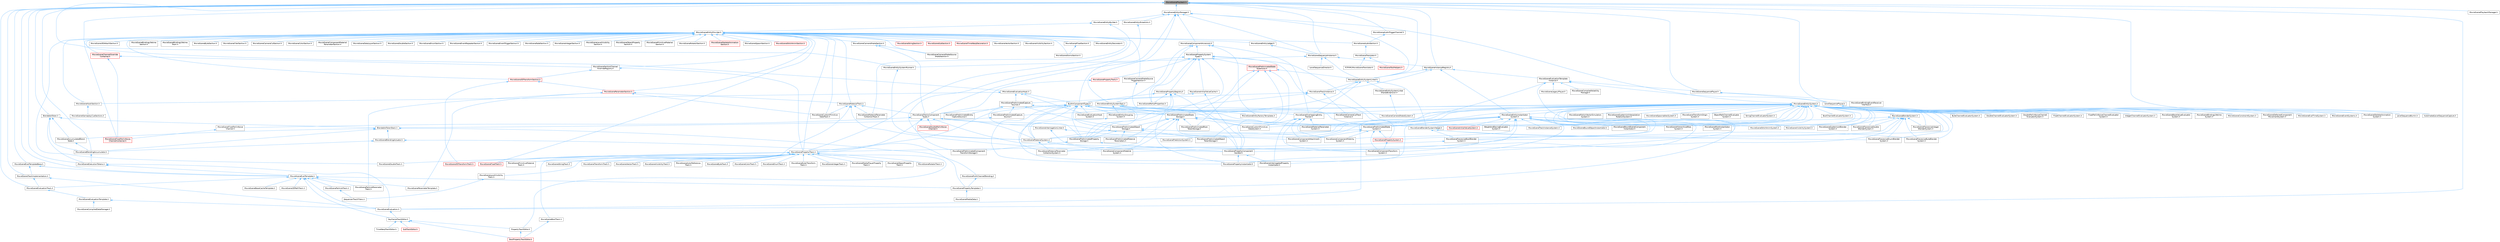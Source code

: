 digraph "MovieScenePlayback.h"
{
 // INTERACTIVE_SVG=YES
 // LATEX_PDF_SIZE
  bgcolor="transparent";
  edge [fontname=Helvetica,fontsize=10,labelfontname=Helvetica,labelfontsize=10];
  node [fontname=Helvetica,fontsize=10,shape=box,height=0.2,width=0.4];
  Node1 [id="Node000001",label="MovieScenePlayback.h",height=0.2,width=0.4,color="gray40", fillcolor="grey60", style="filled", fontcolor="black",tooltip=" "];
  Node1 -> Node2 [id="edge1_Node000001_Node000002",dir="back",color="steelblue1",style="solid",tooltip=" "];
  Node2 [id="Node000002",label="BlendableToken.h",height=0.2,width=0.4,color="grey40", fillcolor="white", style="filled",URL="$dc/d9a/BlendableToken_8h.html",tooltip=" "];
  Node2 -> Node3 [id="edge2_Node000002_Node000003",dir="back",color="steelblue1",style="solid",tooltip=" "];
  Node3 [id="Node000003",label="BlendableTokenStack.h",height=0.2,width=0.4,color="grey40", fillcolor="white", style="filled",URL="$de/d3e/BlendableTokenStack_8h.html",tooltip=" "];
  Node3 -> Node4 [id="edge3_Node000003_Node000004",dir="back",color="steelblue1",style="solid",tooltip=" "];
  Node4 [id="Node000004",label="MovieSceneAccumulatedBlend\lState.h",height=0.2,width=0.4,color="grey40", fillcolor="white", style="filled",URL="$d6/d13/MovieSceneAccumulatedBlendState_8h.html",tooltip=" "];
  Node4 -> Node5 [id="edge4_Node000004_Node000005",dir="back",color="steelblue1",style="solid",tooltip=" "];
  Node5 [id="Node000005",label="MovieSceneBlendingAccumulator.h",height=0.2,width=0.4,color="grey40", fillcolor="white", style="filled",URL="$db/dc1/MovieSceneBlendingAccumulator_8h.html",tooltip=" "];
  Node5 -> Node6 [id="edge5_Node000005_Node000006",dir="back",color="steelblue1",style="solid",tooltip=" "];
  Node6 [id="Node000006",label="MovieSceneExecutionTokens.h",height=0.2,width=0.4,color="grey40", fillcolor="white", style="filled",URL="$d7/dd2/MovieSceneExecutionTokens_8h.html",tooltip=" "];
  Node6 -> Node7 [id="edge6_Node000006_Node000007",dir="back",color="steelblue1",style="solid",tooltip=" "];
  Node7 [id="Node000007",label="MovieSceneEvalTemplate.h",height=0.2,width=0.4,color="grey40", fillcolor="white", style="filled",URL="$d2/d6c/MovieSceneEvalTemplate_8h.html",tooltip=" "];
  Node7 -> Node8 [id="edge7_Node000007_Node000008",dir="back",color="steelblue1",style="solid",tooltip=" "];
  Node8 [id="Node000008",label="KeyframeTrackEditor.h",height=0.2,width=0.4,color="grey40", fillcolor="white", style="filled",URL="$dd/d47/KeyframeTrackEditor_8h.html",tooltip=" "];
  Node8 -> Node9 [id="edge8_Node000008_Node000009",dir="back",color="steelblue1",style="solid",tooltip=" "];
  Node9 [id="Node000009",label="BoolPropertyTrackEditor.h",height=0.2,width=0.4,color="red", fillcolor="#FFF0F0", style="filled",URL="$db/d07/BoolPropertyTrackEditor_8h.html",tooltip=" "];
  Node8 -> Node11 [id="edge9_Node000008_Node000011",dir="back",color="steelblue1",style="solid",tooltip=" "];
  Node11 [id="Node000011",label="PropertyTrackEditor.h",height=0.2,width=0.4,color="grey40", fillcolor="white", style="filled",URL="$da/d9a/PropertyTrackEditor_8h.html",tooltip=" "];
  Node11 -> Node9 [id="edge10_Node000011_Node000009",dir="back",color="steelblue1",style="solid",tooltip=" "];
  Node8 -> Node12 [id="edge11_Node000008_Node000012",dir="back",color="steelblue1",style="solid",tooltip=" "];
  Node12 [id="Node000012",label="SubTrackEditor.h",height=0.2,width=0.4,color="red", fillcolor="#FFF0F0", style="filled",URL="$d8/d5b/SubTrackEditor_8h.html",tooltip=" "];
  Node8 -> Node14 [id="edge12_Node000008_Node000014",dir="back",color="steelblue1",style="solid",tooltip=" "];
  Node14 [id="Node000014",label="TimeWarpTrackEditor.h",height=0.2,width=0.4,color="grey40", fillcolor="white", style="filled",URL="$dc/d2e/TimeWarpTrackEditor_8h.html",tooltip=" "];
  Node7 -> Node15 [id="edge13_Node000007_Node000015",dir="back",color="steelblue1",style="solid",tooltip=" "];
  Node15 [id="Node000015",label="MovieScene3DPathTrack.h",height=0.2,width=0.4,color="grey40", fillcolor="white", style="filled",URL="$d3/d57/MovieScene3DPathTrack_8h.html",tooltip=" "];
  Node7 -> Node16 [id="edge14_Node000007_Node000016",dir="back",color="steelblue1",style="solid",tooltip=" "];
  Node16 [id="Node000016",label="MovieSceneBaseCacheTemplate.h",height=0.2,width=0.4,color="grey40", fillcolor="white", style="filled",URL="$da/d0b/MovieSceneBaseCacheTemplate_8h.html",tooltip=" "];
  Node7 -> Node17 [id="edge15_Node000007_Node000017",dir="back",color="steelblue1",style="solid",tooltip=" "];
  Node17 [id="Node000017",label="MovieSceneEvaluation.h",height=0.2,width=0.4,color="grey40", fillcolor="white", style="filled",URL="$dc/ded/MovieSceneEvaluation_8h.html",tooltip=" "];
  Node17 -> Node8 [id="edge16_Node000017_Node000008",dir="back",color="steelblue1",style="solid",tooltip=" "];
  Node7 -> Node18 [id="edge17_Node000007_Node000018",dir="back",color="steelblue1",style="solid",tooltip=" "];
  Node18 [id="Node000018",label="MovieSceneEvaluationTrack.h",height=0.2,width=0.4,color="grey40", fillcolor="white", style="filled",URL="$d1/de1/MovieSceneEvaluationTrack_8h.html",tooltip=" "];
  Node18 -> Node19 [id="edge18_Node000018_Node000019",dir="back",color="steelblue1",style="solid",tooltip=" "];
  Node19 [id="Node000019",label="MovieSceneEvaluationTemplate.h",height=0.2,width=0.4,color="grey40", fillcolor="white", style="filled",URL="$d9/d34/MovieSceneEvaluationTemplate_8h.html",tooltip=" "];
  Node19 -> Node20 [id="edge19_Node000019_Node000020",dir="back",color="steelblue1",style="solid",tooltip=" "];
  Node20 [id="Node000020",label="MovieSceneCompiledDataManager.h",height=0.2,width=0.4,color="grey40", fillcolor="white", style="filled",URL="$d7/d59/MovieSceneCompiledDataManager_8h.html",tooltip=" "];
  Node19 -> Node17 [id="edge20_Node000019_Node000017",dir="back",color="steelblue1",style="solid",tooltip=" "];
  Node7 -> Node21 [id="edge21_Node000007_Node000021",dir="back",color="steelblue1",style="solid",tooltip=" "];
  Node21 [id="Node000021",label="MovieSceneParameterTemplate.h",height=0.2,width=0.4,color="grey40", fillcolor="white", style="filled",URL="$d9/df3/MovieSceneParameterTemplate_8h.html",tooltip=" "];
  Node7 -> Node22 [id="edge22_Node000007_Node000022",dir="back",color="steelblue1",style="solid",tooltip=" "];
  Node22 [id="Node000022",label="MovieSceneParticleParameter\lTrack.h",height=0.2,width=0.4,color="grey40", fillcolor="white", style="filled",URL="$d2/d09/MovieSceneParticleParameterTrack_8h.html",tooltip=" "];
  Node7 -> Node23 [id="edge23_Node000007_Node000023",dir="back",color="steelblue1",style="solid",tooltip=" "];
  Node23 [id="Node000023",label="MovieSceneParticleTrack.h",height=0.2,width=0.4,color="grey40", fillcolor="white", style="filled",URL="$dd/dba/MovieSceneParticleTrack_8h.html",tooltip=" "];
  Node23 -> Node24 [id="edge24_Node000023_Node000024",dir="back",color="steelblue1",style="solid",tooltip=" "];
  Node24 [id="Node000024",label="SequencerTrackFilters.h",height=0.2,width=0.4,color="grey40", fillcolor="white", style="filled",URL="$df/d72/SequencerTrackFilters_8h.html",tooltip=" "];
  Node7 -> Node25 [id="edge25_Node000007_Node000025",dir="back",color="steelblue1",style="solid",tooltip=" "];
  Node25 [id="Node000025",label="MovieScenePropertyTemplate.h",height=0.2,width=0.4,color="grey40", fillcolor="white", style="filled",URL="$d9/d24/MovieScenePropertyTemplate_8h.html",tooltip=" "];
  Node25 -> Node26 [id="edge26_Node000025_Node000026",dir="back",color="steelblue1",style="solid",tooltip=" "];
  Node26 [id="Node000026",label="MovieSceneMediaData.h",height=0.2,width=0.4,color="grey40", fillcolor="white", style="filled",URL="$de/db0/MovieSceneMediaData_8h.html",tooltip=" "];
  Node6 -> Node17 [id="edge27_Node000006_Node000017",dir="back",color="steelblue1",style="solid",tooltip=" "];
  Node3 -> Node5 [id="edge28_Node000003_Node000005",dir="back",color="steelblue1",style="solid",tooltip=" "];
  Node3 -> Node27 [id="edge29_Node000003_Node000027",dir="back",color="steelblue1",style="solid",tooltip=" "];
  Node27 [id="Node000027",label="MovieSceneBlendingActuator.h",height=0.2,width=0.4,color="grey40", fillcolor="white", style="filled",URL="$d8/d5a/MovieSceneBlendingActuator_8h.html",tooltip=" "];
  Node27 -> Node5 [id="edge30_Node000027_Node000005",dir="back",color="steelblue1",style="solid",tooltip=" "];
  Node27 -> Node25 [id="edge31_Node000027_Node000025",dir="back",color="steelblue1",style="solid",tooltip=" "];
  Node3 -> Node28 [id="edge32_Node000003_Node000028",dir="back",color="steelblue1",style="solid",tooltip=" "];
  Node28 [id="Node000028",label="MovieSceneMultiChannelBlending.h",height=0.2,width=0.4,color="grey40", fillcolor="white", style="filled",URL="$d7/d5d/MovieSceneMultiChannelBlending_8h.html",tooltip=" "];
  Node28 -> Node25 [id="edge33_Node000028_Node000025",dir="back",color="steelblue1",style="solid",tooltip=" "];
  Node2 -> Node4 [id="edge34_Node000002_Node000004",dir="back",color="steelblue1",style="solid",tooltip=" "];
  Node2 -> Node5 [id="edge35_Node000002_Node000005",dir="back",color="steelblue1",style="solid",tooltip=" "];
  Node2 -> Node6 [id="edge36_Node000002_Node000006",dir="back",color="steelblue1",style="solid",tooltip=" "];
  Node1 -> Node29 [id="edge37_Node000001_Node000029",dir="back",color="steelblue1",style="solid",tooltip=" "];
  Node29 [id="Node000029",label="IMovieSceneEvaluationHook.h",height=0.2,width=0.4,color="grey40", fillcolor="white", style="filled",URL="$d0/d1a/IMovieSceneEvaluationHook_8h.html",tooltip=" "];
  Node29 -> Node30 [id="edge38_Node000029_Node000030",dir="back",color="steelblue1",style="solid",tooltip=" "];
  Node30 [id="Node000030",label="BuiltInComponentTypes.h",height=0.2,width=0.4,color="grey40", fillcolor="white", style="filled",URL="$dc/d94/BuiltInComponentTypes_8h.html",tooltip=" "];
  Node30 -> Node31 [id="edge39_Node000030_Node000031",dir="back",color="steelblue1",style="solid",tooltip=" "];
  Node31 [id="Node000031",label="MovieSceneBlenderSystemHelper.h",height=0.2,width=0.4,color="grey40", fillcolor="white", style="filled",URL="$d5/d47/MovieSceneBlenderSystemHelper_8h.html",tooltip=" "];
  Node31 -> Node32 [id="edge40_Node000031_Node000032",dir="back",color="steelblue1",style="solid",tooltip=" "];
  Node32 [id="Node000032",label="MovieScenePiecewiseBoolBlender\lSystem.h",height=0.2,width=0.4,color="grey40", fillcolor="white", style="filled",URL="$d7/d27/MovieScenePiecewiseBoolBlenderSystem_8h.html",tooltip=" "];
  Node32 -> Node33 [id="edge41_Node000032_Node000033",dir="back",color="steelblue1",style="solid",tooltip=" "];
  Node33 [id="Node000033",label="MovieScenePropertyTrack.h",height=0.2,width=0.4,color="grey40", fillcolor="white", style="filled",URL="$da/d0c/MovieScenePropertyTrack_8h.html",tooltip=" "];
  Node33 -> Node34 [id="edge42_Node000033_Node000034",dir="back",color="steelblue1",style="solid",tooltip=" "];
  Node34 [id="Node000034",label="MovieScene3DTransformTrack.h",height=0.2,width=0.4,color="red", fillcolor="#FFF0F0", style="filled",URL="$d9/d06/MovieScene3DTransformTrack_8h.html",tooltip=" "];
  Node33 -> Node36 [id="edge43_Node000033_Node000036",dir="back",color="steelblue1",style="solid",tooltip=" "];
  Node36 [id="Node000036",label="MovieSceneActorReference\lTrack.h",height=0.2,width=0.4,color="grey40", fillcolor="white", style="filled",URL="$d9/d9b/MovieSceneActorReferenceTrack_8h.html",tooltip=" "];
  Node33 -> Node37 [id="edge44_Node000033_Node000037",dir="back",color="steelblue1",style="solid",tooltip=" "];
  Node37 [id="Node000037",label="MovieSceneBoolTrack.h",height=0.2,width=0.4,color="grey40", fillcolor="white", style="filled",URL="$d7/ddf/MovieSceneBoolTrack_8h.html",tooltip=" "];
  Node37 -> Node9 [id="edge45_Node000037_Node000009",dir="back",color="steelblue1",style="solid",tooltip=" "];
  Node33 -> Node38 [id="edge46_Node000033_Node000038",dir="back",color="steelblue1",style="solid",tooltip=" "];
  Node38 [id="Node000038",label="MovieSceneByteTrack.h",height=0.2,width=0.4,color="grey40", fillcolor="white", style="filled",URL="$dc/d79/MovieSceneByteTrack_8h.html",tooltip=" "];
  Node33 -> Node39 [id="edge47_Node000033_Node000039",dir="back",color="steelblue1",style="solid",tooltip=" "];
  Node39 [id="Node000039",label="MovieSceneColorTrack.h",height=0.2,width=0.4,color="grey40", fillcolor="white", style="filled",URL="$d8/df9/MovieSceneColorTrack_8h.html",tooltip=" "];
  Node33 -> Node40 [id="edge48_Node000033_Node000040",dir="back",color="steelblue1",style="solid",tooltip=" "];
  Node40 [id="Node000040",label="MovieSceneDoubleTrack.h",height=0.2,width=0.4,color="grey40", fillcolor="white", style="filled",URL="$de/d31/MovieSceneDoubleTrack_8h.html",tooltip=" "];
  Node33 -> Node41 [id="edge49_Node000033_Node000041",dir="back",color="steelblue1",style="solid",tooltip=" "];
  Node41 [id="Node000041",label="MovieSceneEnumTrack.h",height=0.2,width=0.4,color="grey40", fillcolor="white", style="filled",URL="$d6/d95/MovieSceneEnumTrack_8h.html",tooltip=" "];
  Node33 -> Node42 [id="edge50_Node000033_Node000042",dir="back",color="steelblue1",style="solid",tooltip=" "];
  Node42 [id="Node000042",label="MovieSceneEulerTransform\lTrack.h",height=0.2,width=0.4,color="grey40", fillcolor="white", style="filled",URL="$d7/d3a/MovieSceneEulerTransformTrack_8h.html",tooltip=" "];
  Node33 -> Node43 [id="edge51_Node000033_Node000043",dir="back",color="steelblue1",style="solid",tooltip=" "];
  Node43 [id="Node000043",label="MovieSceneFloatTrack.h",height=0.2,width=0.4,color="red", fillcolor="#FFF0F0", style="filled",URL="$dc/d88/MovieSceneFloatTrack_8h.html",tooltip=" "];
  Node33 -> Node46 [id="edge52_Node000033_Node000046",dir="back",color="steelblue1",style="solid",tooltip=" "];
  Node46 [id="Node000046",label="MovieSceneIntegerTrack.h",height=0.2,width=0.4,color="grey40", fillcolor="white", style="filled",URL="$d9/d1a/MovieSceneIntegerTrack_8h.html",tooltip=" "];
  Node33 -> Node47 [id="edge53_Node000033_Node000047",dir="back",color="steelblue1",style="solid",tooltip=" "];
  Node47 [id="Node000047",label="MovieSceneLevelVisibility\lTrack.h",height=0.2,width=0.4,color="grey40", fillcolor="white", style="filled",URL="$d8/dae/MovieSceneLevelVisibilityTrack_8h.html",tooltip=" "];
  Node47 -> Node24 [id="edge54_Node000047_Node000024",dir="back",color="steelblue1",style="solid",tooltip=" "];
  Node33 -> Node48 [id="edge55_Node000033_Node000048",dir="back",color="steelblue1",style="solid",tooltip=" "];
  Node48 [id="Node000048",label="MovieSceneMediaPlayerProperty\lTrack.h",height=0.2,width=0.4,color="grey40", fillcolor="white", style="filled",URL="$d4/da1/MovieSceneMediaPlayerPropertyTrack_8h.html",tooltip=" "];
  Node33 -> Node49 [id="edge56_Node000033_Node000049",dir="back",color="steelblue1",style="solid",tooltip=" "];
  Node49 [id="Node000049",label="MovieSceneObjectProperty\lTrack.h",height=0.2,width=0.4,color="grey40", fillcolor="white", style="filled",URL="$dc/da9/MovieSceneObjectPropertyTrack_8h.html",tooltip=" "];
  Node33 -> Node50 [id="edge57_Node000033_Node000050",dir="back",color="steelblue1",style="solid",tooltip=" "];
  Node50 [id="Node000050",label="MovieScenePrimitiveMaterial\lTrack.h",height=0.2,width=0.4,color="grey40", fillcolor="white", style="filled",URL="$dc/dc4/MovieScenePrimitiveMaterialTrack_8h.html",tooltip=" "];
  Node33 -> Node51 [id="edge58_Node000033_Node000051",dir="back",color="steelblue1",style="solid",tooltip=" "];
  Node51 [id="Node000051",label="MovieSceneRotatorTrack.h",height=0.2,width=0.4,color="grey40", fillcolor="white", style="filled",URL="$d3/d8f/MovieSceneRotatorTrack_8h.html",tooltip=" "];
  Node33 -> Node52 [id="edge59_Node000033_Node000052",dir="back",color="steelblue1",style="solid",tooltip=" "];
  Node52 [id="Node000052",label="MovieSceneStringTrack.h",height=0.2,width=0.4,color="grey40", fillcolor="white", style="filled",URL="$dd/d54/MovieSceneStringTrack_8h.html",tooltip=" "];
  Node33 -> Node53 [id="edge60_Node000033_Node000053",dir="back",color="steelblue1",style="solid",tooltip=" "];
  Node53 [id="Node000053",label="MovieSceneTransformTrack.h",height=0.2,width=0.4,color="grey40", fillcolor="white", style="filled",URL="$df/d57/MovieSceneTransformTrack_8h.html",tooltip=" "];
  Node33 -> Node54 [id="edge61_Node000033_Node000054",dir="back",color="steelblue1",style="solid",tooltip=" "];
  Node54 [id="Node000054",label="MovieSceneVectorTrack.h",height=0.2,width=0.4,color="grey40", fillcolor="white", style="filled",URL="$d8/d5e/MovieSceneVectorTrack_8h.html",tooltip=" "];
  Node33 -> Node55 [id="edge62_Node000033_Node000055",dir="back",color="steelblue1",style="solid",tooltip=" "];
  Node55 [id="Node000055",label="MovieSceneVisibilityTrack.h",height=0.2,width=0.4,color="grey40", fillcolor="white", style="filled",URL="$dd/d5e/MovieSceneVisibilityTrack_8h.html",tooltip=" "];
  Node33 -> Node11 [id="edge63_Node000033_Node000011",dir="back",color="steelblue1",style="solid",tooltip=" "];
  Node31 -> Node56 [id="edge64_Node000031_Node000056",dir="back",color="steelblue1",style="solid",tooltip=" "];
  Node56 [id="Node000056",label="MovieScenePiecewiseByteBlender\lSystem.h",height=0.2,width=0.4,color="grey40", fillcolor="white", style="filled",URL="$d7/dde/MovieScenePiecewiseByteBlenderSystem_8h.html",tooltip=" "];
  Node31 -> Node57 [id="edge65_Node000031_Node000057",dir="back",color="steelblue1",style="solid",tooltip=" "];
  Node57 [id="Node000057",label="MovieScenePiecewiseEnumBlender\lSystem.h",height=0.2,width=0.4,color="grey40", fillcolor="white", style="filled",URL="$d4/dfe/MovieScenePiecewiseEnumBlenderSystem_8h.html",tooltip=" "];
  Node30 -> Node58 [id="edge66_Node000030_Node000058",dir="back",color="steelblue1",style="solid",tooltip=" "];
  Node58 [id="Node000058",label="MovieSceneCameraCutTrack\lInstance.h",height=0.2,width=0.4,color="grey40", fillcolor="white", style="filled",URL="$d3/d37/MovieSceneCameraCutTrackInstance_8h.html",tooltip=" "];
  Node30 -> Node59 [id="edge67_Node000030_Node000059",dir="back",color="steelblue1",style="solid",tooltip=" "];
  Node59 [id="Node000059",label="MovieSceneCustomPrimitive\lDataSystem.h",height=0.2,width=0.4,color="grey40", fillcolor="white", style="filled",URL="$d1/da0/MovieSceneCustomPrimitiveDataSystem_8h.html",tooltip=" "];
  Node30 -> Node60 [id="edge68_Node000030_Node000060",dir="back",color="steelblue1",style="solid",tooltip=" "];
  Node60 [id="Node000060",label="MovieSceneEntityGrouping\lSystem.h",height=0.2,width=0.4,color="grey40", fillcolor="white", style="filled",URL="$d6/dce/MovieSceneEntityGroupingSystem_8h.html",tooltip=" "];
  Node60 -> Node61 [id="edge69_Node000060_Node000061",dir="back",color="steelblue1",style="solid",tooltip=" "];
  Node61 [id="Node000061",label="MovieSceneMaterialSystem.h",height=0.2,width=0.4,color="grey40", fillcolor="white", style="filled",URL="$d2/d2f/MovieSceneMaterialSystem_8h.html",tooltip=" "];
  Node61 -> Node62 [id="edge70_Node000061_Node000062",dir="back",color="steelblue1",style="solid",tooltip=" "];
  Node62 [id="Node000062",label="MovieSceneComponentMaterial\lSystem.h",height=0.2,width=0.4,color="grey40", fillcolor="white", style="filled",URL="$d7/d7c/MovieSceneComponentMaterialSystem_8h.html",tooltip=" "];
  Node61 -> Node63 [id="edge71_Node000061_Node000063",dir="back",color="steelblue1",style="solid",tooltip=" "];
  Node63 [id="Node000063",label="MovieSceneMaterialParameter\lCollectionSystem.h",height=0.2,width=0.4,color="grey40", fillcolor="white", style="filled",URL="$d4/d18/MovieSceneMaterialParameterCollectionSystem_8h.html",tooltip=" "];
  Node30 -> Node64 [id="edge72_Node000030_Node000064",dir="back",color="steelblue1",style="solid",tooltip=" "];
  Node64 [id="Node000064",label="MovieSceneEvaluationHook\lSystem.h",height=0.2,width=0.4,color="grey40", fillcolor="white", style="filled",URL="$d1/d8b/MovieSceneEvaluationHookSystem_8h.html",tooltip=" "];
  Node30 -> Node65 [id="edge73_Node000030_Node000065",dir="back",color="steelblue1",style="solid",tooltip=" "];
  Node65 [id="Node000065",label="MovieSceneInterrogatedProperty\lInstantiator.h",height=0.2,width=0.4,color="grey40", fillcolor="white", style="filled",URL="$df/d43/MovieSceneInterrogatedPropertyInstantiator_8h.html",tooltip=" "];
  Node30 -> Node63 [id="edge74_Node000030_Node000063",dir="back",color="steelblue1",style="solid",tooltip=" "];
  Node30 -> Node61 [id="edge75_Node000030_Node000061",dir="back",color="steelblue1",style="solid",tooltip=" "];
  Node30 -> Node66 [id="edge76_Node000030_Node000066",dir="back",color="steelblue1",style="solid",tooltip=" "];
  Node66 [id="Node000066",label="MovieSceneOverlappingEntity\lTracker.h",height=0.2,width=0.4,color="grey40", fillcolor="white", style="filled",URL="$db/d41/MovieSceneOverlappingEntityTracker_8h.html",tooltip=" "];
  Node66 -> Node67 [id="edge77_Node000066_Node000067",dir="back",color="steelblue1",style="solid",tooltip=" "];
  Node67 [id="Node000067",label="MovieSceneComponentAttachment\lSystem.h",height=0.2,width=0.4,color="grey40", fillcolor="white", style="filled",URL="$d9/db3/MovieSceneComponentAttachmentSystem_8h.html",tooltip=" "];
  Node66 -> Node68 [id="edge78_Node000066_Node000068",dir="back",color="steelblue1",style="solid",tooltip=" "];
  Node68 [id="Node000068",label="MovieSceneComponentMobility\lSystem.h",height=0.2,width=0.4,color="grey40", fillcolor="white", style="filled",URL="$d7/dca/MovieSceneComponentMobilitySystem_8h.html",tooltip=" "];
  Node66 -> Node69 [id="edge79_Node000066_Node000069",dir="back",color="steelblue1",style="solid",tooltip=" "];
  Node69 [id="Node000069",label="MovieSceneComponentTransform\lSystem.h",height=0.2,width=0.4,color="grey40", fillcolor="white", style="filled",URL="$d1/d3e/MovieSceneComponentTransformSystem_8h.html",tooltip=" "];
  Node66 -> Node59 [id="edge80_Node000066_Node000059",dir="back",color="steelblue1",style="solid",tooltip=" "];
  Node66 -> Node65 [id="edge81_Node000066_Node000065",dir="back",color="steelblue1",style="solid",tooltip=" "];
  Node66 -> Node70 [id="edge82_Node000066_Node000070",dir="back",color="steelblue1",style="solid",tooltip=" "];
  Node70 [id="Node000070",label="MovieSceneMaterialParameter\lSystem.h",height=0.2,width=0.4,color="grey40", fillcolor="white", style="filled",URL="$d9/d38/MovieSceneMaterialParameterSystem_8h.html",tooltip=" "];
  Node30 -> Node71 [id="edge83_Node000030_Node000071",dir="back",color="steelblue1",style="solid",tooltip=" "];
  Node71 [id="Node000071",label="MovieScenePreAnimatedObject\lStorage.h",height=0.2,width=0.4,color="grey40", fillcolor="white", style="filled",URL="$d1/dc5/MovieScenePreAnimatedObjectStorage_8h.html",tooltip=" "];
  Node71 -> Node68 [id="edge84_Node000071_Node000068",dir="back",color="steelblue1",style="solid",tooltip=" "];
  Node71 -> Node61 [id="edge85_Node000071_Node000061",dir="back",color="steelblue1",style="solid",tooltip=" "];
  Node71 -> Node72 [id="edge86_Node000071_Node000072",dir="back",color="steelblue1",style="solid",tooltip=" "];
  Node72 [id="Node000072",label="MovieScenePreAnimatedMaterial\lParameters.h",height=0.2,width=0.4,color="grey40", fillcolor="white", style="filled",URL="$d9/dac/MovieScenePreAnimatedMaterialParameters_8h.html",tooltip=" "];
  Node71 -> Node73 [id="edge87_Node000071_Node000073",dir="back",color="steelblue1",style="solid",tooltip=" "];
  Node73 [id="Node000073",label="MovieScenePreAnimatedObject\lTokenStorage.h",height=0.2,width=0.4,color="grey40", fillcolor="white", style="filled",URL="$dc/d07/MovieScenePreAnimatedObjectTokenStorage_8h.html",tooltip=" "];
  Node71 -> Node74 [id="edge88_Node000071_Node000074",dir="back",color="steelblue1",style="solid",tooltip=" "];
  Node74 [id="Node000074",label="MovieScenePreAnimatedProperty\lStorage.h",height=0.2,width=0.4,color="grey40", fillcolor="white", style="filled",URL="$de/d55/MovieScenePreAnimatedPropertyStorage_8h.html",tooltip=" "];
  Node74 -> Node75 [id="edge89_Node000074_Node000075",dir="back",color="steelblue1",style="solid",tooltip=" "];
  Node75 [id="Node000075",label="MovieScenePreAnimatedComponent\lTransformStorage.h",height=0.2,width=0.4,color="grey40", fillcolor="white", style="filled",URL="$d9/d84/MovieScenePreAnimatedComponentTransformStorage_8h.html",tooltip=" "];
  Node74 -> Node76 [id="edge90_Node000074_Node000076",dir="back",color="steelblue1",style="solid",tooltip=" "];
  Node76 [id="Node000076",label="MovieScenePropertyComponent\lHandler.h",height=0.2,width=0.4,color="grey40", fillcolor="white", style="filled",URL="$d1/d1c/MovieScenePropertyComponentHandler_8h.html",tooltip=" "];
  Node76 -> Node65 [id="edge91_Node000076_Node000065",dir="back",color="steelblue1",style="solid",tooltip=" "];
  Node76 -> Node77 [id="edge92_Node000076_Node000077",dir="back",color="steelblue1",style="solid",tooltip=" "];
  Node77 [id="Node000077",label="MovieScenePropertyInstantiator.h",height=0.2,width=0.4,color="grey40", fillcolor="white", style="filled",URL="$d2/ddc/MovieScenePropertyInstantiator_8h.html",tooltip=" "];
  Node30 -> Node74 [id="edge93_Node000030_Node000074",dir="back",color="steelblue1",style="solid",tooltip=" "];
  Node30 -> Node78 [id="edge94_Node000030_Node000078",dir="back",color="steelblue1",style="solid",tooltip=" "];
  Node78 [id="Node000078",label="MovieScenePreAnimatedState\lStorage.h",height=0.2,width=0.4,color="grey40", fillcolor="white", style="filled",URL="$db/d56/MovieScenePreAnimatedStateStorage_8h.html",tooltip=" "];
  Node78 -> Node62 [id="edge95_Node000078_Node000062",dir="back",color="steelblue1",style="solid",tooltip=" "];
  Node78 -> Node59 [id="edge96_Node000078_Node000059",dir="back",color="steelblue1",style="solid",tooltip=" "];
  Node78 -> Node63 [id="edge97_Node000078_Node000063",dir="back",color="steelblue1",style="solid",tooltip=" "];
  Node78 -> Node70 [id="edge98_Node000078_Node000070",dir="back",color="steelblue1",style="solid",tooltip=" "];
  Node78 -> Node72 [id="edge99_Node000078_Node000072",dir="back",color="steelblue1",style="solid",tooltip=" "];
  Node78 -> Node71 [id="edge100_Node000078_Node000071",dir="back",color="steelblue1",style="solid",tooltip=" "];
  Node78 -> Node79 [id="edge101_Node000078_Node000079",dir="back",color="steelblue1",style="solid",tooltip=" "];
  Node79 [id="Node000079",label="MovieScenePreAnimatedRoot\lTokenStorage.h",height=0.2,width=0.4,color="grey40", fillcolor="white", style="filled",URL="$d1/db6/MovieScenePreAnimatedRootTokenStorage_8h.html",tooltip=" "];
  Node78 -> Node80 [id="edge102_Node000078_Node000080",dir="back",color="steelblue1",style="solid",tooltip=" "];
  Node80 [id="Node000080",label="MovieScenePreAnimatedState\lSystem.h",height=0.2,width=0.4,color="grey40", fillcolor="white", style="filled",URL="$df/d2d/MovieScenePreAnimatedStateSystem_8h.html",tooltip=" "];
  Node80 -> Node67 [id="edge103_Node000080_Node000067",dir="back",color="steelblue1",style="solid",tooltip=" "];
  Node80 -> Node68 [id="edge104_Node000080_Node000068",dir="back",color="steelblue1",style="solid",tooltip=" "];
  Node80 -> Node69 [id="edge105_Node000080_Node000069",dir="back",color="steelblue1",style="solid",tooltip=" "];
  Node80 -> Node61 [id="edge106_Node000080_Node000061",dir="back",color="steelblue1",style="solid",tooltip=" "];
  Node80 -> Node81 [id="edge107_Node000080_Node000081",dir="back",color="steelblue1",style="solid",tooltip=" "];
  Node81 [id="Node000081",label="MovieScenePropertySystem.h",height=0.2,width=0.4,color="red", fillcolor="#FFF0F0", style="filled",URL="$dd/d75/MovieScenePropertySystem_8h.html",tooltip=" "];
  Node81 -> Node69 [id="edge108_Node000081_Node000069",dir="back",color="steelblue1",style="solid",tooltip=" "];
  Node78 -> Node76 [id="edge109_Node000078_Node000076",dir="back",color="steelblue1",style="solid",tooltip=" "];
  Node30 -> Node77 [id="edge110_Node000030_Node000077",dir="back",color="steelblue1",style="solid",tooltip=" "];
  Node30 -> Node33 [id="edge111_Node000030_Node000033",dir="back",color="steelblue1",style="solid",tooltip=" "];
  Node30 -> Node95 [id="edge112_Node000030_Node000095",dir="back",color="steelblue1",style="solid",tooltip=" "];
  Node95 [id="Node000095",label="MovieSceneTracksComponent\lTypes.h",height=0.2,width=0.4,color="grey40", fillcolor="white", style="filled",URL="$d5/d6a/MovieSceneTracksComponentTypes_8h.html",tooltip=" "];
  Node95 -> Node67 [id="edge113_Node000095_Node000067",dir="back",color="steelblue1",style="solid",tooltip=" "];
  Node95 -> Node69 [id="edge114_Node000095_Node000069",dir="back",color="steelblue1",style="solid",tooltip=" "];
  Node95 -> Node96 [id="edge115_Node000095_Node000096",dir="back",color="steelblue1",style="solid",tooltip=" "];
  Node96 [id="Node000096",label="MovieSceneDoublePerlinNoise\lChannel.h",height=0.2,width=0.4,color="red", fillcolor="#FFF0F0", style="filled",URL="$d9/d50/MovieSceneDoublePerlinNoiseChannel_8h.html",tooltip=" "];
  Node95 -> Node99 [id="edge116_Node000095_Node000099",dir="back",color="steelblue1",style="solid",tooltip=" "];
  Node99 [id="Node000099",label="MovieSceneFloatPerlinNoise\lChannel.h",height=0.2,width=0.4,color="grey40", fillcolor="white", style="filled",URL="$d2/d9d/MovieSceneFloatPerlinNoiseChannel_8h.html",tooltip=" "];
  Node99 -> Node100 [id="edge117_Node000099_Node000100",dir="back",color="steelblue1",style="solid",tooltip=" "];
  Node100 [id="Node000100",label="MovieSceneFloatPerlinNoise\lChannelContainer.h",height=0.2,width=0.4,color="red", fillcolor="#FFF0F0", style="filled",URL="$d6/dcb/MovieSceneFloatPerlinNoiseChannelContainer_8h.html",tooltip=" "];
  Node95 -> Node101 [id="edge118_Node000095_Node000101",dir="back",color="steelblue1",style="solid",tooltip=" "];
  Node101 [id="Node000101",label="MovieSceneInterrogationLinker.h",height=0.2,width=0.4,color="grey40", fillcolor="white", style="filled",URL="$d9/d6a/MovieSceneInterrogationLinker_8h.html",tooltip=" "];
  Node101 -> Node102 [id="edge119_Node000101_Node000102",dir="back",color="steelblue1",style="solid",tooltip=" "];
  Node102 [id="Node000102",label="MovieScenePredictionSystem.h",height=0.2,width=0.4,color="grey40", fillcolor="white", style="filled",URL="$dc/d7f/MovieScenePredictionSystem_8h.html",tooltip=" "];
  Node101 -> Node76 [id="edge120_Node000101_Node000076",dir="back",color="steelblue1",style="solid",tooltip=" "];
  Node95 -> Node61 [id="edge121_Node000095_Node000061",dir="back",color="steelblue1",style="solid",tooltip=" "];
  Node95 -> Node75 [id="edge122_Node000095_Node000075",dir="back",color="steelblue1",style="solid",tooltip=" "];
  Node95 -> Node33 [id="edge123_Node000095_Node000033",dir="back",color="steelblue1",style="solid",tooltip=" "];
  Node30 -> Node103 [id="edge124_Node000030_Node000103",dir="back",color="steelblue1",style="solid",tooltip=" "];
  Node103 [id="Node000103",label="WeightAndEasingEvaluator\lSystem.h",height=0.2,width=0.4,color="grey40", fillcolor="white", style="filled",URL="$d0/d06/WeightAndEasingEvaluatorSystem_8h.html",tooltip=" "];
  Node29 -> Node64 [id="edge125_Node000029_Node000064",dir="back",color="steelblue1",style="solid",tooltip=" "];
  Node29 -> Node104 [id="edge126_Node000029_Node000104",dir="back",color="steelblue1",style="solid",tooltip=" "];
  Node104 [id="Node000104",label="MovieSceneHookSection.h",height=0.2,width=0.4,color="grey40", fillcolor="white", style="filled",URL="$d5/d6a/MovieSceneHookSection_8h.html",tooltip=" "];
  Node104 -> Node105 [id="edge127_Node000104_Node000105",dir="back",color="steelblue1",style="solid",tooltip=" "];
  Node105 [id="Node000105",label="MovieSceneGameplayCueSections.h",height=0.2,width=0.4,color="grey40", fillcolor="white", style="filled",URL="$df/ded/MovieSceneGameplayCueSections_8h.html",tooltip=" "];
  Node29 -> Node106 [id="edge128_Node000029_Node000106",dir="back",color="steelblue1",style="solid",tooltip=" "];
  Node106 [id="Node000106",label="MovieScenePreAnimatedCapture\lSources.h",height=0.2,width=0.4,color="grey40", fillcolor="white", style="filled",URL="$de/d2c/MovieScenePreAnimatedCaptureSources_8h.html",tooltip=" "];
  Node106 -> Node107 [id="edge129_Node000106_Node000107",dir="back",color="steelblue1",style="solid",tooltip=" "];
  Node107 [id="Node000107",label="MovieScenePreAnimatedCapture\lSource.h",height=0.2,width=0.4,color="grey40", fillcolor="white", style="filled",URL="$d8/dd1/MovieScenePreAnimatedCaptureSource_8h.html",tooltip=" "];
  Node107 -> Node3 [id="edge130_Node000107_Node000003",dir="back",color="steelblue1",style="solid",tooltip=" "];
  Node106 -> Node108 [id="edge131_Node000106_Node000108",dir="back",color="steelblue1",style="solid",tooltip=" "];
  Node108 [id="Node000108",label="MovieScenePreAnimatedEntity\lCaptureSource.h",height=0.2,width=0.4,color="grey40", fillcolor="white", style="filled",URL="$d8/de0/MovieScenePreAnimatedEntityCaptureSource_8h.html",tooltip=" "];
  Node106 -> Node71 [id="edge132_Node000106_Node000071",dir="back",color="steelblue1",style="solid",tooltip=" "];
  Node106 -> Node74 [id="edge133_Node000106_Node000074",dir="back",color="steelblue1",style="solid",tooltip=" "];
  Node106 -> Node78 [id="edge134_Node000106_Node000078",dir="back",color="steelblue1",style="solid",tooltip=" "];
  Node1 -> Node109 [id="edge135_Node000001_Node000109",dir="back",color="steelblue1",style="solid",tooltip=" "];
  Node109 [id="Node000109",label="LevelSequencePlayer.h",height=0.2,width=0.4,color="grey40", fillcolor="white", style="filled",URL="$d0/d5e/LevelSequencePlayer_8h.html",tooltip=" "];
  Node109 -> Node110 [id="edge136_Node000109_Node000110",dir="back",color="steelblue1",style="solid",tooltip=" "];
  Node110 [id="Node000110",label="AutomatedLevelSequenceCapture.h",height=0.2,width=0.4,color="grey40", fillcolor="white", style="filled",URL="$d4/d3e/AutomatedLevelSequenceCapture_8h.html",tooltip=" "];
  Node109 -> Node111 [id="edge137_Node000109_Node000111",dir="back",color="steelblue1",style="solid",tooltip=" "];
  Node111 [id="Node000111",label="LevelSequenceBurnIn.h",height=0.2,width=0.4,color="grey40", fillcolor="white", style="filled",URL="$d2/d6b/LevelSequenceBurnIn_8h.html",tooltip=" "];
  Node1 -> Node112 [id="edge138_Node000001_Node000112",dir="back",color="steelblue1",style="solid",tooltip=" "];
  Node112 [id="Node000112",label="MovieSceneAudioTriggerChannel.h",height=0.2,width=0.4,color="grey40", fillcolor="white", style="filled",URL="$db/d7a/MovieSceneAudioTriggerChannel_8h.html",tooltip=" "];
  Node112 -> Node113 [id="edge139_Node000112_Node000113",dir="back",color="steelblue1",style="solid",tooltip=" "];
  Node113 [id="Node000113",label="MovieSceneAudioSection.h",height=0.2,width=0.4,color="grey40", fillcolor="white", style="filled",URL="$da/d5f/MovieSceneAudioSection_8h.html",tooltip=" "];
  Node113 -> Node114 [id="edge140_Node000113_Node000114",dir="back",color="steelblue1",style="solid",tooltip=" "];
  Node114 [id="Node000114",label="MovieSceneTranslator.h",height=0.2,width=0.4,color="grey40", fillcolor="white", style="filled",URL="$d2/d49/MovieSceneTranslator_8h.html",tooltip=" "];
  Node114 -> Node115 [id="edge141_Node000114_Node000115",dir="back",color="steelblue1",style="solid",tooltip=" "];
  Node115 [id="Node000115",label="FCPXMLMovieSceneTranslator.h",height=0.2,width=0.4,color="grey40", fillcolor="white", style="filled",URL="$d2/d93/FCPXMLMovieSceneTranslator_8h.html",tooltip=" "];
  Node114 -> Node116 [id="edge142_Node000114_Node000116",dir="back",color="steelblue1",style="solid",tooltip=" "];
  Node116 [id="Node000116",label="MovieSceneToolHelpers.h",height=0.2,width=0.4,color="red", fillcolor="#FFF0F0", style="filled",URL="$d4/d0e/MovieSceneToolHelpers_8h.html",tooltip=" "];
  Node1 -> Node5 [id="edge143_Node000001_Node000005",dir="back",color="steelblue1",style="solid",tooltip=" "];
  Node1 -> Node121 [id="edge144_Node000001_Node000121",dir="back",color="steelblue1",style="solid",tooltip=" "];
  Node121 [id="Node000121",label="MovieSceneEntityManager.h",height=0.2,width=0.4,color="grey40", fillcolor="white", style="filled",URL="$d5/d5b/MovieSceneEntityManager_8h.html",tooltip=" "];
  Node121 -> Node30 [id="edge145_Node000121_Node000030",dir="back",color="steelblue1",style="solid",tooltip=" "];
  Node121 -> Node122 [id="edge146_Node000121_Node000122",dir="back",color="steelblue1",style="solid",tooltip=" "];
  Node122 [id="Node000122",label="MovieSceneComponentAccessors.h",height=0.2,width=0.4,color="grey40", fillcolor="white", style="filled",URL="$db/d67/MovieSceneComponentAccessors_8h.html",tooltip=" "];
  Node122 -> Node123 [id="edge147_Node000122_Node000123",dir="back",color="steelblue1",style="solid",tooltip=" "];
  Node123 [id="Node000123",label="MovieSceneEntityFactoryTemplates.h",height=0.2,width=0.4,color="grey40", fillcolor="white", style="filled",URL="$de/df8/MovieSceneEntityFactoryTemplates_8h.html",tooltip=" "];
  Node122 -> Node124 [id="edge148_Node000122_Node000124",dir="back",color="steelblue1",style="solid",tooltip=" "];
  Node124 [id="Node000124",label="MovieSceneEntitySystemTask.h",height=0.2,width=0.4,color="grey40", fillcolor="white", style="filled",URL="$d5/dcb/MovieSceneEntitySystemTask_8h.html",tooltip=" "];
  Node124 -> Node31 [id="edge149_Node000124_Node000031",dir="back",color="steelblue1",style="solid",tooltip=" "];
  Node124 -> Node123 [id="edge150_Node000124_Node000123",dir="back",color="steelblue1",style="solid",tooltip=" "];
  Node124 -> Node60 [id="edge151_Node000124_Node000060",dir="back",color="steelblue1",style="solid",tooltip=" "];
  Node124 -> Node66 [id="edge152_Node000124_Node000066",dir="back",color="steelblue1",style="solid",tooltip=" "];
  Node124 -> Node74 [id="edge153_Node000124_Node000074",dir="back",color="steelblue1",style="solid",tooltip=" "];
  Node124 -> Node78 [id="edge154_Node000124_Node000078",dir="back",color="steelblue1",style="solid",tooltip=" "];
  Node122 -> Node66 [id="edge155_Node000122_Node000066",dir="back",color="steelblue1",style="solid",tooltip=" "];
  Node122 -> Node125 [id="edge156_Node000122_Node000125",dir="back",color="steelblue1",style="solid",tooltip=" "];
  Node125 [id="Node000125",label="MovieScenePartialProperties.h",height=0.2,width=0.4,color="grey40", fillcolor="white", style="filled",URL="$d8/d3c/MovieScenePartialProperties_8h.html",tooltip=" "];
  Node122 -> Node126 [id="edge157_Node000122_Node000126",dir="back",color="steelblue1",style="solid",tooltip=" "];
  Node126 [id="Node000126",label="MovieScenePropertySystem\lTypes.h",height=0.2,width=0.4,color="grey40", fillcolor="white", style="filled",URL="$d2/d09/MovieScenePropertySystemTypes_8h.html",tooltip=" "];
  Node126 -> Node127 [id="edge158_Node000126_Node000127",dir="back",color="steelblue1",style="solid",tooltip=" "];
  Node127 [id="Node000127",label="MovieSceneInitialValueCache.h",height=0.2,width=0.4,color="grey40", fillcolor="white", style="filled",URL="$d4/d7f/MovieSceneInitialValueCache_8h.html",tooltip=" "];
  Node127 -> Node30 [id="edge159_Node000127_Node000030",dir="back",color="steelblue1",style="solid",tooltip=" "];
  Node127 -> Node76 [id="edge160_Node000127_Node000076",dir="back",color="steelblue1",style="solid",tooltip=" "];
  Node126 -> Node125 [id="edge161_Node000126_Node000125",dir="back",color="steelblue1",style="solid",tooltip=" "];
  Node126 -> Node74 [id="edge162_Node000126_Node000074",dir="back",color="steelblue1",style="solid",tooltip=" "];
  Node126 -> Node128 [id="edge163_Node000126_Node000128",dir="back",color="steelblue1",style="solid",tooltip=" "];
  Node128 [id="Node000128",label="MovieScenePreAnimatedState\lExtension.h",height=0.2,width=0.4,color="red", fillcolor="#FFF0F0", style="filled",URL="$dc/de7/MovieScenePreAnimatedStateExtension_8h.html",tooltip=" "];
  Node128 -> Node129 [id="edge164_Node000128_Node000129",dir="back",color="steelblue1",style="solid",tooltip=" "];
  Node129 [id="Node000129",label="MovieSceneEntitySystemLinker.h",height=0.2,width=0.4,color="grey40", fillcolor="white", style="filled",URL="$d9/d16/MovieSceneEntitySystemLinker_8h.html",tooltip=" "];
  Node129 -> Node31 [id="edge165_Node000129_Node000031",dir="back",color="steelblue1",style="solid",tooltip=" "];
  Node129 -> Node130 [id="edge166_Node000129_Node000130",dir="back",color="steelblue1",style="solid",tooltip=" "];
  Node130 [id="Node000130",label="MovieSceneEntitySystemLinker\lSharedExtension.h",height=0.2,width=0.4,color="grey40", fillcolor="white", style="filled",URL="$dc/df1/MovieSceneEntitySystemLinkerSharedExtension_8h.html",tooltip=" "];
  Node130 -> Node131 [id="edge167_Node000130_Node000131",dir="back",color="steelblue1",style="solid",tooltip=" "];
  Node131 [id="Node000131",label="MovieSceneCameraShakeSystem.h",height=0.2,width=0.4,color="grey40", fillcolor="white", style="filled",URL="$d2/dcc/MovieSceneCameraShakeSystem_8h.html",tooltip=" "];
  Node129 -> Node66 [id="edge168_Node000129_Node000066",dir="back",color="steelblue1",style="solid",tooltip=" "];
  Node129 -> Node78 [id="edge169_Node000129_Node000078",dir="back",color="steelblue1",style="solid",tooltip=" "];
  Node129 -> Node132 [id="edge170_Node000129_Node000132",dir="back",color="steelblue1",style="solid",tooltip=" "];
  Node132 [id="Node000132",label="MovieSceneTrackInstance.h",height=0.2,width=0.4,color="grey40", fillcolor="white", style="filled",URL="$d4/d28/MovieSceneTrackInstance_8h.html",tooltip=" "];
  Node132 -> Node58 [id="edge171_Node000132_Node000058",dir="back",color="steelblue1",style="solid",tooltip=" "];
  Node132 -> Node107 [id="edge172_Node000132_Node000107",dir="back",color="steelblue1",style="solid",tooltip=" "];
  Node132 -> Node106 [id="edge173_Node000132_Node000106",dir="back",color="steelblue1",style="solid",tooltip=" "];
  Node128 -> Node73 [id="edge174_Node000128_Node000073",dir="back",color="steelblue1",style="solid",tooltip=" "];
  Node128 -> Node79 [id="edge175_Node000128_Node000079",dir="back",color="steelblue1",style="solid",tooltip=" "];
  Node128 -> Node78 [id="edge176_Node000128_Node000078",dir="back",color="steelblue1",style="solid",tooltip=" "];
  Node128 -> Node76 [id="edge177_Node000128_Node000076",dir="back",color="steelblue1",style="solid",tooltip=" "];
  Node126 -> Node134 [id="edge178_Node000126_Node000134",dir="back",color="steelblue1",style="solid",tooltip=" "];
  Node134 [id="Node000134",label="MovieScenePropertyRegistry.h",height=0.2,width=0.4,color="grey40", fillcolor="white", style="filled",URL="$da/d00/MovieScenePropertyRegistry_8h.html",tooltip=" "];
  Node134 -> Node30 [id="edge179_Node000134_Node000030",dir="back",color="steelblue1",style="solid",tooltip=" "];
  Node134 -> Node125 [id="edge180_Node000134_Node000125",dir="back",color="steelblue1",style="solid",tooltip=" "];
  Node134 -> Node74 [id="edge181_Node000134_Node000074",dir="back",color="steelblue1",style="solid",tooltip=" "];
  Node134 -> Node76 [id="edge182_Node000134_Node000076",dir="back",color="steelblue1",style="solid",tooltip=" "];
  Node134 -> Node77 [id="edge183_Node000134_Node000077",dir="back",color="steelblue1",style="solid",tooltip=" "];
  Node126 -> Node81 [id="edge184_Node000126_Node000081",dir="back",color="steelblue1",style="solid",tooltip=" "];
  Node126 -> Node135 [id="edge185_Node000126_Node000135",dir="back",color="steelblue1",style="solid",tooltip=" "];
  Node135 [id="Node000135",label="MovieScenePropertyTraits.h",height=0.2,width=0.4,color="red", fillcolor="#FFF0F0", style="filled",URL="$d5/d41/MovieScenePropertyTraits_8h.html",tooltip=" "];
  Node135 -> Node95 [id="edge186_Node000135_Node000095",dir="back",color="steelblue1",style="solid",tooltip=" "];
  Node126 -> Node137 [id="edge187_Node000126_Node000137",dir="back",color="steelblue1",style="solid",tooltip=" "];
  Node137 [id="Node000137",label="MovieSceneTrackInstanceSystem.h",height=0.2,width=0.4,color="grey40", fillcolor="white", style="filled",URL="$d4/db7/MovieSceneTrackInstanceSystem_8h.html",tooltip=" "];
  Node126 -> Node95 [id="edge188_Node000126_Node000095",dir="back",color="steelblue1",style="solid",tooltip=" "];
  Node121 -> Node138 [id="edge189_Node000121_Node000138",dir="back",color="steelblue1",style="solid",tooltip=" "];
  Node138 [id="Node000138",label="MovieSceneEntityBuilder.h",height=0.2,width=0.4,color="grey40", fillcolor="white", style="filled",URL="$d4/df8/MovieSceneEntityBuilder_8h.html",tooltip=" "];
  Node138 -> Node139 [id="edge190_Node000138_Node000139",dir="back",color="steelblue1",style="solid",tooltip=" "];
  Node139 [id="Node000139",label="IMovieSceneEntityProvider.h",height=0.2,width=0.4,color="grey40", fillcolor="white", style="filled",URL="$dc/de1/IMovieSceneEntityProvider_8h.html",tooltip=" "];
  Node139 -> Node140 [id="edge191_Node000139_Node000140",dir="back",color="steelblue1",style="solid",tooltip=" "];
  Node140 [id="Node000140",label="IMovieSceneEntityDecorator.h",height=0.2,width=0.4,color="grey40", fillcolor="white", style="filled",URL="$da/d36/IMovieSceneEntityDecorator_8h.html",tooltip=" "];
  Node139 -> Node141 [id="edge192_Node000139_Node000141",dir="back",color="steelblue1",style="solid",tooltip=" "];
  Node141 [id="Node000141",label="MovieScene3DAttachSection.h",height=0.2,width=0.4,color="grey40", fillcolor="white", style="filled",URL="$d4/db3/MovieScene3DAttachSection_8h.html",tooltip=" "];
  Node139 -> Node142 [id="edge193_Node000139_Node000142",dir="back",color="steelblue1",style="solid",tooltip=" "];
  Node142 [id="Node000142",label="MovieScene3DTransformSection.h",height=0.2,width=0.4,color="red", fillcolor="#FFF0F0", style="filled",URL="$de/dab/MovieScene3DTransformSection_8h.html",tooltip=" "];
  Node142 -> Node34 [id="edge194_Node000142_Node000034",dir="back",color="steelblue1",style="solid",tooltip=" "];
  Node142 -> Node167 [id="edge195_Node000142_Node000167",dir="back",color="steelblue1",style="solid",tooltip=" "];
  Node167 [id="Node000167",label="MovieSceneParameterSection.h",height=0.2,width=0.4,color="red", fillcolor="#FFF0F0", style="filled",URL="$de/d65/MovieSceneParameterSection_8h.html",tooltip=" "];
  Node167 -> Node169 [id="edge196_Node000167_Node000169",dir="back",color="steelblue1",style="solid",tooltip=" "];
  Node169 [id="Node000169",label="MovieSceneCustomPrimitive\lDataTrack.h",height=0.2,width=0.4,color="grey40", fillcolor="white", style="filled",URL="$db/d39/MovieSceneCustomPrimitiveDataTrack_8h.html",tooltip=" "];
  Node167 -> Node170 [id="edge197_Node000167_Node000170",dir="back",color="steelblue1",style="solid",tooltip=" "];
  Node170 [id="Node000170",label="MovieSceneMaterialTrack.h",height=0.2,width=0.4,color="grey40", fillcolor="white", style="filled",URL="$d8/d92/MovieSceneMaterialTrack_8h.html",tooltip=" "];
  Node170 -> Node62 [id="edge198_Node000170_Node000062",dir="back",color="steelblue1",style="solid",tooltip=" "];
  Node170 -> Node169 [id="edge199_Node000170_Node000169",dir="back",color="steelblue1",style="solid",tooltip=" "];
  Node170 -> Node171 [id="edge200_Node000170_Node000171",dir="back",color="steelblue1",style="solid",tooltip=" "];
  Node171 [id="Node000171",label="MovieSceneMaterialParameter\lCollectionTrack.h",height=0.2,width=0.4,color="grey40", fillcolor="white", style="filled",URL="$d7/dc8/MovieSceneMaterialParameterCollectionTrack_8h.html",tooltip=" "];
  Node170 -> Node50 [id="edge201_Node000170_Node000050",dir="back",color="steelblue1",style="solid",tooltip=" "];
  Node170 -> Node95 [id="edge202_Node000170_Node000095",dir="back",color="steelblue1",style="solid",tooltip=" "];
  Node167 -> Node21 [id="edge203_Node000167_Node000021",dir="back",color="steelblue1",style="solid",tooltip=" "];
  Node167 -> Node22 [id="edge204_Node000167_Node000022",dir="back",color="steelblue1",style="solid",tooltip=" "];
  Node139 -> Node113 [id="edge205_Node000139_Node000113",dir="back",color="steelblue1",style="solid",tooltip=" "];
  Node139 -> Node172 [id="edge206_Node000139_Node000172",dir="back",color="steelblue1",style="solid",tooltip=" "];
  Node172 [id="Node000172",label="MovieSceneBindingLifetime\lSection.h",height=0.2,width=0.4,color="grey40", fillcolor="white", style="filled",URL="$da/d3d/MovieSceneBindingLifetimeSection_8h.html",tooltip=" "];
  Node139 -> Node173 [id="edge207_Node000139_Node000173",dir="back",color="steelblue1",style="solid",tooltip=" "];
  Node173 [id="Node000173",label="MovieSceneBindingLifetime\lTrack.h",height=0.2,width=0.4,color="grey40", fillcolor="white", style="filled",URL="$d8/d77/MovieSceneBindingLifetimeTrack_8h.html",tooltip=" "];
  Node139 -> Node174 [id="edge208_Node000139_Node000174",dir="back",color="steelblue1",style="solid",tooltip=" "];
  Node174 [id="Node000174",label="MovieSceneByteSection.h",height=0.2,width=0.4,color="grey40", fillcolor="white", style="filled",URL="$da/dd4/MovieSceneByteSection_8h.html",tooltip=" "];
  Node139 -> Node175 [id="edge209_Node000139_Node000175",dir="back",color="steelblue1",style="solid",tooltip=" "];
  Node175 [id="Node000175",label="MovieSceneCVarSection.h",height=0.2,width=0.4,color="grey40", fillcolor="white", style="filled",URL="$da/de6/MovieSceneCVarSection_8h.html",tooltip=" "];
  Node139 -> Node176 [id="edge210_Node000139_Node000176",dir="back",color="steelblue1",style="solid",tooltip=" "];
  Node176 [id="Node000176",label="MovieSceneCameraCutSection.h",height=0.2,width=0.4,color="grey40", fillcolor="white", style="filled",URL="$d8/d5f/MovieSceneCameraCutSection_8h.html",tooltip=" "];
  Node139 -> Node177 [id="edge211_Node000139_Node000177",dir="back",color="steelblue1",style="solid",tooltip=" "];
  Node177 [id="Node000177",label="MovieSceneCameraShakeSection.h",height=0.2,width=0.4,color="grey40", fillcolor="white", style="filled",URL="$df/d10/MovieSceneCameraShakeSection_8h.html",tooltip=" "];
  Node177 -> Node178 [id="edge212_Node000177_Node000178",dir="back",color="steelblue1",style="solid",tooltip=" "];
  Node178 [id="Node000178",label="MovieSceneCameraShakeSource\lShakeSection.h",height=0.2,width=0.4,color="grey40", fillcolor="white", style="filled",URL="$d1/d24/MovieSceneCameraShakeSourceShakeSection_8h.html",tooltip=" "];
  Node177 -> Node95 [id="edge213_Node000177_Node000095",dir="back",color="steelblue1",style="solid",tooltip=" "];
  Node139 -> Node178 [id="edge214_Node000139_Node000178",dir="back",color="steelblue1",style="solid",tooltip=" "];
  Node139 -> Node179 [id="edge215_Node000139_Node000179",dir="back",color="steelblue1",style="solid",tooltip=" "];
  Node179 [id="Node000179",label="MovieSceneCameraShakeSource\lTriggerSection.h",height=0.2,width=0.4,color="grey40", fillcolor="white", style="filled",URL="$d3/d5f/MovieSceneCameraShakeSourceTriggerSection_8h.html",tooltip=" "];
  Node179 -> Node131 [id="edge216_Node000179_Node000131",dir="back",color="steelblue1",style="solid",tooltip=" "];
  Node139 -> Node180 [id="edge217_Node000139_Node000180",dir="back",color="steelblue1",style="solid",tooltip=" "];
  Node180 [id="Node000180",label="MovieSceneChannelOverride\lContainer.h",height=0.2,width=0.4,color="red", fillcolor="#FFF0F0", style="filled",URL="$d1/dd2/MovieSceneChannelOverrideContainer_8h.html",tooltip=" "];
  Node180 -> Node100 [id="edge218_Node000180_Node000100",dir="back",color="steelblue1",style="solid",tooltip=" "];
  Node180 -> Node183 [id="edge219_Node000180_Node000183",dir="back",color="steelblue1",style="solid",tooltip=" "];
  Node183 [id="Node000183",label="MovieSceneSectionChannel\lOverrideRegistry.h",height=0.2,width=0.4,color="grey40", fillcolor="white", style="filled",URL="$d0/d33/MovieSceneSectionChannelOverrideRegistry_8h.html",tooltip=" "];
  Node183 -> Node142 [id="edge220_Node000183_Node000142",dir="back",color="steelblue1",style="solid",tooltip=" "];
  Node183 -> Node33 [id="edge221_Node000183_Node000033",dir="back",color="steelblue1",style="solid",tooltip=" "];
  Node139 -> Node184 [id="edge222_Node000139_Node000184",dir="back",color="steelblue1",style="solid",tooltip=" "];
  Node184 [id="Node000184",label="MovieSceneColorSection.h",height=0.2,width=0.4,color="grey40", fillcolor="white", style="filled",URL="$dd/dd4/MovieSceneColorSection_8h.html",tooltip=" "];
  Node139 -> Node185 [id="edge223_Node000139_Node000185",dir="back",color="steelblue1",style="solid",tooltip=" "];
  Node185 [id="Node000185",label="MovieSceneComponentMaterial\lParameterSection.h",height=0.2,width=0.4,color="grey40", fillcolor="white", style="filled",URL="$dd/d3d/MovieSceneComponentMaterialParameterSection_8h.html",tooltip=" "];
  Node139 -> Node169 [id="edge224_Node000139_Node000169",dir="back",color="steelblue1",style="solid",tooltip=" "];
  Node139 -> Node186 [id="edge225_Node000139_Node000186",dir="back",color="steelblue1",style="solid",tooltip=" "];
  Node186 [id="Node000186",label="MovieSceneDataLayerSection.h",height=0.2,width=0.4,color="grey40", fillcolor="white", style="filled",URL="$d9/d30/MovieSceneDataLayerSection_8h.html",tooltip=" "];
  Node139 -> Node187 [id="edge226_Node000139_Node000187",dir="back",color="steelblue1",style="solid",tooltip=" "];
  Node187 [id="Node000187",label="MovieSceneDoubleSection.h",height=0.2,width=0.4,color="grey40", fillcolor="white", style="filled",URL="$d3/df4/MovieSceneDoubleSection_8h.html",tooltip=" "];
  Node139 -> Node40 [id="edge227_Node000139_Node000040",dir="back",color="steelblue1",style="solid",tooltip=" "];
  Node139 -> Node188 [id="edge228_Node000139_Node000188",dir="back",color="steelblue1",style="solid",tooltip=" "];
  Node188 [id="Node000188",label="MovieSceneEntityLedger.h",height=0.2,width=0.4,color="grey40", fillcolor="white", style="filled",URL="$d6/d4e/MovieSceneEntityLedger_8h.html",tooltip=" "];
  Node188 -> Node189 [id="edge229_Node000188_Node000189",dir="back",color="steelblue1",style="solid",tooltip=" "];
  Node189 [id="Node000189",label="MovieSceneSequenceInstance.h",height=0.2,width=0.4,color="grey40", fillcolor="white", style="filled",URL="$d1/d07/MovieSceneSequenceInstance_8h.html",tooltip=" "];
  Node189 -> Node190 [id="edge230_Node000189_Node000190",dir="back",color="steelblue1",style="solid",tooltip=" "];
  Node190 [id="Node000190",label="LevelSequenceDirector.h",height=0.2,width=0.4,color="grey40", fillcolor="white", style="filled",URL="$d8/d00/LevelSequenceDirector_8h.html",tooltip=" "];
  Node189 -> Node129 [id="edge231_Node000189_Node000129",dir="back",color="steelblue1",style="solid",tooltip=" "];
  Node189 -> Node191 [id="edge232_Node000189_Node000191",dir="back",color="steelblue1",style="solid",tooltip=" "];
  Node191 [id="Node000191",label="MovieSceneEntitySystemRunner.h",height=0.2,width=0.4,color="grey40", fillcolor="white", style="filled",URL="$d3/db8/MovieSceneEntitySystemRunner_8h.html",tooltip=" "];
  Node191 -> Node61 [id="edge233_Node000191_Node000061",dir="back",color="steelblue1",style="solid",tooltip=" "];
  Node189 -> Node192 [id="edge234_Node000189_Node000192",dir="back",color="steelblue1",style="solid",tooltip=" "];
  Node192 [id="Node000192",label="MovieSceneInstanceRegistry.h",height=0.2,width=0.4,color="grey40", fillcolor="white", style="filled",URL="$d6/d54/MovieSceneInstanceRegistry_8h.html",tooltip=" "];
  Node192 -> Node193 [id="edge235_Node000192_Node000193",dir="back",color="steelblue1",style="solid",tooltip=" "];
  Node193 [id="Node000193",label="MovieSceneEntityInstantiator\lSystem.h",height=0.2,width=0.4,color="grey40", fillcolor="white", style="filled",URL="$d1/d77/MovieSceneEntityInstantiatorSystem_8h.html",tooltip=" "];
  Node193 -> Node194 [id="edge236_Node000193_Node000194",dir="back",color="steelblue1",style="solid",tooltip=" "];
  Node194 [id="Node000194",label="MovieSceneBoundObjectInstantiator.h",height=0.2,width=0.4,color="grey40", fillcolor="white", style="filled",URL="$d2/d08/MovieSceneBoundObjectInstantiator_8h.html",tooltip=" "];
  Node193 -> Node195 [id="edge237_Node000193_Node000195",dir="back",color="steelblue1",style="solid",tooltip=" "];
  Node195 [id="Node000195",label="MovieSceneBoundSceneComponent\lInstantiator.h",height=0.2,width=0.4,color="grey40", fillcolor="white", style="filled",URL="$d7/dae/MovieSceneBoundSceneComponentInstantiator_8h.html",tooltip=" "];
  Node193 -> Node67 [id="edge238_Node000193_Node000067",dir="back",color="steelblue1",style="solid",tooltip=" "];
  Node193 -> Node68 [id="edge239_Node000193_Node000068",dir="back",color="steelblue1",style="solid",tooltip=" "];
  Node193 -> Node69 [id="edge240_Node000193_Node000069",dir="back",color="steelblue1",style="solid",tooltip=" "];
  Node193 -> Node196 [id="edge241_Node000193_Node000196",dir="back",color="steelblue1",style="solid",tooltip=" "];
  Node196 [id="Node000196",label="MovieSceneHierarchicalBias\lSystem.h",height=0.2,width=0.4,color="grey40", fillcolor="white", style="filled",URL="$db/dbf/MovieSceneHierarchicalBiasSystem_8h.html",tooltip=" "];
  Node193 -> Node197 [id="edge242_Node000193_Node000197",dir="back",color="steelblue1",style="solid",tooltip=" "];
  Node197 [id="Node000197",label="MovieSceneInitialValueSystem.h",height=0.2,width=0.4,color="red", fillcolor="#FFF0F0", style="filled",URL="$de/d69/Public_2EntitySystem_2MovieSceneInitialValueSystem_8h.html",tooltip=" "];
  Node193 -> Node65 [id="edge243_Node000193_Node000065",dir="back",color="steelblue1",style="solid",tooltip=" "];
  Node193 -> Node70 [id="edge244_Node000193_Node000070",dir="back",color="steelblue1",style="solid",tooltip=" "];
  Node193 -> Node80 [id="edge245_Node000193_Node000080",dir="back",color="steelblue1",style="solid",tooltip=" "];
  Node193 -> Node77 [id="edge246_Node000193_Node000077",dir="back",color="steelblue1",style="solid",tooltip=" "];
  Node193 -> Node199 [id="edge247_Node000193_Node000199",dir="back",color="steelblue1",style="solid",tooltip=" "];
  Node199 [id="Node000199",label="MovieSceneRootInstantiator\lSystem.h",height=0.2,width=0.4,color="grey40", fillcolor="white", style="filled",URL="$dc/d52/MovieSceneRootInstantiatorSystem_8h.html",tooltip=" "];
  Node193 -> Node200 [id="edge248_Node000193_Node000200",dir="back",color="steelblue1",style="solid",tooltip=" "];
  Node200 [id="Node000200",label="MovieSceneStitchAnimSystem.h",height=0.2,width=0.4,color="grey40", fillcolor="white", style="filled",URL="$d1/d39/MovieSceneStitchAnimSystem_8h.html",tooltip=" "];
  Node193 -> Node137 [id="edge249_Node000193_Node000137",dir="back",color="steelblue1",style="solid",tooltip=" "];
  Node193 -> Node201 [id="edge250_Node000193_Node000201",dir="back",color="steelblue1",style="solid",tooltip=" "];
  Node201 [id="Node000201",label="MovieSceneVisibilitySystem.h",height=0.2,width=0.4,color="grey40", fillcolor="white", style="filled",URL="$d6/d1d/MovieSceneVisibilitySystem_8h.html",tooltip=" "];
  Node193 -> Node103 [id="edge251_Node000193_Node000103",dir="back",color="steelblue1",style="solid",tooltip=" "];
  Node192 -> Node129 [id="edge252_Node000192_Node000129",dir="back",color="steelblue1",style="solid",tooltip=" "];
  Node192 -> Node202 [id="edge253_Node000192_Node000202",dir="back",color="steelblue1",style="solid",tooltip=" "];
  Node202 [id="Node000202",label="MovieSceneEvaluationTemplate\lInstance.h",height=0.2,width=0.4,color="grey40", fillcolor="white", style="filled",URL="$dc/d63/MovieSceneEvaluationTemplateInstance_8h.html",tooltip=" "];
  Node202 -> Node109 [id="edge254_Node000202_Node000109",dir="back",color="steelblue1",style="solid",tooltip=" "];
  Node202 -> Node203 [id="edge255_Node000202_Node000203",dir="back",color="steelblue1",style="solid",tooltip=" "];
  Node203 [id="Node000203",label="MovieSceneCompiledVolatility\lManager.h",height=0.2,width=0.4,color="grey40", fillcolor="white", style="filled",URL="$db/ddd/MovieSceneCompiledVolatilityManager_8h.html",tooltip=" "];
  Node202 -> Node17 [id="edge256_Node000202_Node000017",dir="back",color="steelblue1",style="solid",tooltip=" "];
  Node202 -> Node204 [id="edge257_Node000202_Node000204",dir="back",color="steelblue1",style="solid",tooltip=" "];
  Node204 [id="Node000204",label="MovieSceneLegacyPlayer.h",height=0.2,width=0.4,color="grey40", fillcolor="white", style="filled",URL="$d7/dfb/MovieSceneLegacyPlayer_8h.html",tooltip=" "];
  Node202 -> Node25 [id="edge258_Node000202_Node000025",dir="back",color="steelblue1",style="solid",tooltip=" "];
  Node202 -> Node205 [id="edge259_Node000202_Node000205",dir="back",color="steelblue1",style="solid",tooltip=" "];
  Node205 [id="Node000205",label="MovieSceneSequencePlayer.h",height=0.2,width=0.4,color="grey40", fillcolor="white", style="filled",URL="$d3/d08/MovieSceneSequencePlayer_8h.html",tooltip=" "];
  Node205 -> Node109 [id="edge260_Node000205_Node000109",dir="back",color="steelblue1",style="solid",tooltip=" "];
  Node205 -> Node206 [id="edge261_Node000205_Node000206",dir="back",color="steelblue1",style="solid",tooltip=" "];
  Node206 [id="Node000206",label="MovieSceneBindingEventReceiver\lInterface.h",height=0.2,width=0.4,color="grey40", fillcolor="white", style="filled",URL="$df/d39/MovieSceneBindingEventReceiverInterface_8h.html",tooltip=" "];
  Node192 -> Node132 [id="edge262_Node000192_Node000132",dir="back",color="steelblue1",style="solid",tooltip=" "];
  Node139 -> Node207 [id="edge263_Node000139_Node000207",dir="back",color="steelblue1",style="solid",tooltip=" "];
  Node207 [id="Node000207",label="MovieSceneEnumSection.h",height=0.2,width=0.4,color="grey40", fillcolor="white", style="filled",URL="$d7/d84/MovieSceneEnumSection_8h.html",tooltip=" "];
  Node139 -> Node208 [id="edge264_Node000139_Node000208",dir="back",color="steelblue1",style="solid",tooltip=" "];
  Node208 [id="Node000208",label="MovieSceneEventRepeaterSection.h",height=0.2,width=0.4,color="grey40", fillcolor="white", style="filled",URL="$da/dbf/MovieSceneEventRepeaterSection_8h.html",tooltip=" "];
  Node139 -> Node209 [id="edge265_Node000139_Node000209",dir="back",color="steelblue1",style="solid",tooltip=" "];
  Node209 [id="Node000209",label="MovieSceneEventTriggerSection.h",height=0.2,width=0.4,color="grey40", fillcolor="white", style="filled",URL="$df/d80/MovieSceneEventTriggerSection_8h.html",tooltip=" "];
  Node139 -> Node210 [id="edge266_Node000139_Node000210",dir="back",color="steelblue1",style="solid",tooltip=" "];
  Node210 [id="Node000210",label="MovieSceneFadeSection.h",height=0.2,width=0.4,color="grey40", fillcolor="white", style="filled",URL="$d8/db8/MovieSceneFadeSection_8h.html",tooltip=" "];
  Node139 -> Node100 [id="edge267_Node000139_Node000100",dir="back",color="steelblue1",style="solid",tooltip=" "];
  Node139 -> Node211 [id="edge268_Node000139_Node000211",dir="back",color="steelblue1",style="solid",tooltip=" "];
  Node211 [id="Node000211",label="MovieSceneFloatSection.h",height=0.2,width=0.4,color="grey40", fillcolor="white", style="filled",URL="$dc/d18/MovieSceneFloatSection_8h.html",tooltip=" "];
  Node211 -> Node212 [id="edge269_Node000211_Node000212",dir="back",color="steelblue1",style="solid",tooltip=" "];
  Node212 [id="Node000212",label="MovieSceneSlomoSection.h",height=0.2,width=0.4,color="grey40", fillcolor="white", style="filled",URL="$d1/de5/MovieSceneSlomoSection_8h.html",tooltip=" "];
  Node139 -> Node43 [id="edge270_Node000139_Node000043",dir="back",color="steelblue1",style="solid",tooltip=" "];
  Node139 -> Node104 [id="edge271_Node000139_Node000104",dir="back",color="steelblue1",style="solid",tooltip=" "];
  Node139 -> Node213 [id="edge272_Node000139_Node000213",dir="back",color="steelblue1",style="solid",tooltip=" "];
  Node213 [id="Node000213",label="MovieSceneIntegerSection.h",height=0.2,width=0.4,color="grey40", fillcolor="white", style="filled",URL="$d6/d5f/MovieSceneIntegerSection_8h.html",tooltip=" "];
  Node139 -> Node214 [id="edge273_Node000139_Node000214",dir="back",color="steelblue1",style="solid",tooltip=" "];
  Node214 [id="Node000214",label="MovieSceneLevelVisibility\lSection.h",height=0.2,width=0.4,color="grey40", fillcolor="white", style="filled",URL="$df/db5/MovieSceneLevelVisibilitySection_8h.html",tooltip=" "];
  Node139 -> Node171 [id="edge274_Node000139_Node000171",dir="back",color="steelblue1",style="solid",tooltip=" "];
  Node139 -> Node170 [id="edge275_Node000139_Node000170",dir="back",color="steelblue1",style="solid",tooltip=" "];
  Node139 -> Node215 [id="edge276_Node000139_Node000215",dir="back",color="steelblue1",style="solid",tooltip=" "];
  Node215 [id="Node000215",label="MovieSceneObjectProperty\lSection.h",height=0.2,width=0.4,color="grey40", fillcolor="white", style="filled",URL="$d4/d31/MovieSceneObjectPropertySection_8h.html",tooltip=" "];
  Node139 -> Node167 [id="edge277_Node000139_Node000167",dir="back",color="steelblue1",style="solid",tooltip=" "];
  Node139 -> Node216 [id="edge278_Node000139_Node000216",dir="back",color="steelblue1",style="solid",tooltip=" "];
  Node216 [id="Node000216",label="MovieScenePrimitiveMaterial\lSection.h",height=0.2,width=0.4,color="grey40", fillcolor="white", style="filled",URL="$d1/d77/MovieScenePrimitiveMaterialSection_8h.html",tooltip=" "];
  Node139 -> Node33 [id="edge279_Node000139_Node000033",dir="back",color="steelblue1",style="solid",tooltip=" "];
  Node139 -> Node217 [id="edge280_Node000139_Node000217",dir="back",color="steelblue1",style="solid",tooltip=" "];
  Node217 [id="Node000217",label="MovieSceneRotatorSection.h",height=0.2,width=0.4,color="grey40", fillcolor="white", style="filled",URL="$d0/d8d/MovieSceneRotatorSection_8h.html",tooltip=" "];
  Node139 -> Node183 [id="edge281_Node000139_Node000183",dir="back",color="steelblue1",style="solid",tooltip=" "];
  Node139 -> Node218 [id="edge282_Node000139_Node000218",dir="back",color="steelblue1",style="solid",tooltip=" "];
  Node218 [id="Node000218",label="MovieSceneSkeletalAnimation\lSection.h",height=0.2,width=0.4,color="red", fillcolor="#FFF0F0", style="filled",URL="$de/d52/MovieSceneSkeletalAnimationSection_8h.html",tooltip=" "];
  Node139 -> Node212 [id="edge283_Node000139_Node000212",dir="back",color="steelblue1",style="solid",tooltip=" "];
  Node139 -> Node220 [id="edge284_Node000139_Node000220",dir="back",color="steelblue1",style="solid",tooltip=" "];
  Node220 [id="Node000220",label="MovieSceneSpawnSection.h",height=0.2,width=0.4,color="grey40", fillcolor="white", style="filled",URL="$df/d38/MovieSceneSpawnSection_8h.html",tooltip=" "];
  Node139 -> Node221 [id="edge285_Node000139_Node000221",dir="back",color="steelblue1",style="solid",tooltip=" "];
  Node221 [id="Node000221",label="MovieSceneStitchAnimSection.h",height=0.2,width=0.4,color="red", fillcolor="#FFF0F0", style="filled",URL="$de/d74/MovieSceneStitchAnimSection_8h.html",tooltip=" "];
  Node139 -> Node224 [id="edge286_Node000139_Node000224",dir="back",color="steelblue1",style="solid",tooltip=" "];
  Node224 [id="Node000224",label="MovieSceneStringSection.h",height=0.2,width=0.4,color="red", fillcolor="#FFF0F0", style="filled",URL="$d4/d3d/MovieSceneStringSection_8h.html",tooltip=" "];
  Node139 -> Node226 [id="edge287_Node000139_Node000226",dir="back",color="steelblue1",style="solid",tooltip=" "];
  Node226 [id="Node000226",label="MovieSceneSubSection.h",height=0.2,width=0.4,color="red", fillcolor="#FFF0F0", style="filled",URL="$dd/d38/MovieSceneSubSection_8h.html",tooltip=" "];
  Node139 -> Node230 [id="edge288_Node000139_Node000230",dir="back",color="steelblue1",style="solid",tooltip=" "];
  Node230 [id="Node000230",label="MovieSceneTimeWarpDecoration.h",height=0.2,width=0.4,color="red", fillcolor="#FFF0F0", style="filled",URL="$d2/da7/MovieSceneTimeWarpDecoration_8h.html",tooltip=" "];
  Node139 -> Node234 [id="edge289_Node000139_Node000234",dir="back",color="steelblue1",style="solid",tooltip=" "];
  Node234 [id="Node000234",label="MovieSceneVectorSection.h",height=0.2,width=0.4,color="grey40", fillcolor="white", style="filled",URL="$d6/d29/MovieSceneVectorSection_8h.html",tooltip=" "];
  Node139 -> Node235 [id="edge290_Node000139_Node000235",dir="back",color="steelblue1",style="solid",tooltip=" "];
  Node235 [id="Node000235",label="MovieSceneVisibilitySection.h",height=0.2,width=0.4,color="grey40", fillcolor="white", style="filled",URL="$d2/dfe/MovieSceneVisibilitySection_8h.html",tooltip=" "];
  Node138 -> Node33 [id="edge291_Node000138_Node000033",dir="back",color="steelblue1",style="solid",tooltip=" "];
  Node121 -> Node236 [id="edge292_Node000121_Node000236",dir="back",color="steelblue1",style="solid",tooltip=" "];
  Node236 [id="Node000236",label="MovieSceneEntityMutations.h",height=0.2,width=0.4,color="grey40", fillcolor="white", style="filled",URL="$d1/da2/MovieSceneEntityMutations_8h.html",tooltip=" "];
  Node236 -> Node61 [id="edge293_Node000236_Node000061",dir="back",color="steelblue1",style="solid",tooltip=" "];
  Node121 -> Node237 [id="edge294_Node000121_Node000237",dir="back",color="steelblue1",style="solid",tooltip=" "];
  Node237 [id="Node000237",label="MovieSceneEntitySystem.h",height=0.2,width=0.4,color="grey40", fillcolor="white", style="filled",URL="$dd/d4b/MovieSceneEntitySystem_8h.html",tooltip=" "];
  Node237 -> Node238 [id="edge295_Node000237_Node000238",dir="back",color="steelblue1",style="solid",tooltip=" "];
  Node238 [id="Node000238",label="BoolChannelEvaluatorSystem.h",height=0.2,width=0.4,color="grey40", fillcolor="white", style="filled",URL="$d2/dac/BoolChannelEvaluatorSystem_8h.html",tooltip=" "];
  Node237 -> Node239 [id="edge296_Node000237_Node000239",dir="back",color="steelblue1",style="solid",tooltip=" "];
  Node239 [id="Node000239",label="ByteChannelEvaluatorSystem.h",height=0.2,width=0.4,color="grey40", fillcolor="white", style="filled",URL="$d5/dd5/ByteChannelEvaluatorSystem_8h.html",tooltip=" "];
  Node237 -> Node240 [id="edge297_Node000237_Node000240",dir="back",color="steelblue1",style="solid",tooltip=" "];
  Node240 [id="Node000240",label="DoubleChannelEvaluatorSystem.h",height=0.2,width=0.4,color="grey40", fillcolor="white", style="filled",URL="$d8/d79/DoubleChannelEvaluatorSystem_8h.html",tooltip=" "];
  Node237 -> Node241 [id="edge298_Node000237_Node000241",dir="back",color="steelblue1",style="solid",tooltip=" "];
  Node241 [id="Node000241",label="DoublePerlinNoiseChannel\lEvaluatorSystem.h",height=0.2,width=0.4,color="grey40", fillcolor="white", style="filled",URL="$d8/d5f/DoublePerlinNoiseChannelEvaluatorSystem_8h.html",tooltip=" "];
  Node237 -> Node242 [id="edge299_Node000237_Node000242",dir="back",color="steelblue1",style="solid",tooltip=" "];
  Node242 [id="Node000242",label="FloatChannelEvaluatorSystem.h",height=0.2,width=0.4,color="grey40", fillcolor="white", style="filled",URL="$db/dba/FloatChannelEvaluatorSystem_8h.html",tooltip=" "];
  Node237 -> Node243 [id="edge300_Node000237_Node000243",dir="back",color="steelblue1",style="solid",tooltip=" "];
  Node243 [id="Node000243",label="FloatPerlinNoiseChannelEvaluator\lSystem.h",height=0.2,width=0.4,color="grey40", fillcolor="white", style="filled",URL="$d0/d11/FloatPerlinNoiseChannelEvaluatorSystem_8h.html",tooltip=" "];
  Node237 -> Node244 [id="edge301_Node000237_Node000244",dir="back",color="steelblue1",style="solid",tooltip=" "];
  Node244 [id="Node000244",label="IntegerChannelEvaluatorSystem.h",height=0.2,width=0.4,color="grey40", fillcolor="white", style="filled",URL="$da/d31/IntegerChannelEvaluatorSystem_8h.html",tooltip=" "];
  Node237 -> Node245 [id="edge302_Node000237_Node000245",dir="back",color="steelblue1",style="solid",tooltip=" "];
  Node245 [id="Node000245",label="MovieSceneBaseValueEvaluator\lSystem.h",height=0.2,width=0.4,color="grey40", fillcolor="white", style="filled",URL="$d6/dd9/MovieSceneBaseValueEvaluatorSystem_8h.html",tooltip=" "];
  Node237 -> Node246 [id="edge303_Node000237_Node000246",dir="back",color="steelblue1",style="solid",tooltip=" "];
  Node246 [id="Node000246",label="MovieSceneBindingLifetime\lSystem.h",height=0.2,width=0.4,color="grey40", fillcolor="white", style="filled",URL="$dd/d01/MovieSceneBindingLifetimeSystem_8h.html",tooltip=" "];
  Node237 -> Node247 [id="edge304_Node000237_Node000247",dir="back",color="steelblue1",style="solid",tooltip=" "];
  Node247 [id="Node000247",label="MovieSceneBlenderSystem.h",height=0.2,width=0.4,color="grey40", fillcolor="white", style="filled",URL="$d6/d7b/MovieSceneBlenderSystem_8h.html",tooltip=" "];
  Node247 -> Node31 [id="edge305_Node000247_Node000031",dir="back",color="steelblue1",style="solid",tooltip=" "];
  Node247 -> Node32 [id="edge306_Node000247_Node000032",dir="back",color="steelblue1",style="solid",tooltip=" "];
  Node247 -> Node56 [id="edge307_Node000247_Node000056",dir="back",color="steelblue1",style="solid",tooltip=" "];
  Node247 -> Node248 [id="edge308_Node000247_Node000248",dir="back",color="steelblue1",style="solid",tooltip=" "];
  Node248 [id="Node000248",label="MovieScenePiecewiseDouble\lBlenderSystem.h",height=0.2,width=0.4,color="grey40", fillcolor="white", style="filled",URL="$d7/d54/MovieScenePiecewiseDoubleBlenderSystem_8h.html",tooltip=" "];
  Node247 -> Node57 [id="edge309_Node000247_Node000057",dir="back",color="steelblue1",style="solid",tooltip=" "];
  Node247 -> Node249 [id="edge310_Node000247_Node000249",dir="back",color="steelblue1",style="solid",tooltip=" "];
  Node249 [id="Node000249",label="MovieScenePiecewiseInteger\lBlenderSystem.h",height=0.2,width=0.4,color="grey40", fillcolor="white", style="filled",URL="$dc/df8/MovieScenePiecewiseIntegerBlenderSystem_8h.html",tooltip=" "];
  Node247 -> Node76 [id="edge311_Node000247_Node000076",dir="back",color="steelblue1",style="solid",tooltip=" "];
  Node247 -> Node250 [id="edge312_Node000247_Node000250",dir="back",color="steelblue1",style="solid",tooltip=" "];
  Node250 [id="Node000250",label="MovieSceneQuaternionBlender\lSystem.h",height=0.2,width=0.4,color="grey40", fillcolor="white", style="filled",URL="$d8/d90/MovieSceneQuaternionBlenderSystem_8h.html",tooltip=" "];
  Node237 -> Node194 [id="edge313_Node000237_Node000194",dir="back",color="steelblue1",style="solid",tooltip=" "];
  Node237 -> Node195 [id="edge314_Node000237_Node000195",dir="back",color="steelblue1",style="solid",tooltip=" "];
  Node237 -> Node131 [id="edge315_Node000237_Node000131",dir="back",color="steelblue1",style="solid",tooltip=" "];
  Node237 -> Node62 [id="edge316_Node000237_Node000062",dir="back",color="steelblue1",style="solid",tooltip=" "];
  Node237 -> Node251 [id="edge317_Node000237_Node000251",dir="back",color="steelblue1",style="solid",tooltip=" "];
  Node251 [id="Node000251",label="MovieSceneConstraintSystem.h",height=0.2,width=0.4,color="grey40", fillcolor="white", style="filled",URL="$dc/d55/MovieSceneConstraintSystem_8h.html",tooltip=" "];
  Node237 -> Node59 [id="edge318_Node000237_Node000059",dir="back",color="steelblue1",style="solid",tooltip=" "];
  Node237 -> Node252 [id="edge319_Node000237_Node000252",dir="back",color="steelblue1",style="solid",tooltip=" "];
  Node252 [id="Node000252",label="MovieSceneDeferredComponent\lMovementSystem.h",height=0.2,width=0.4,color="grey40", fillcolor="white", style="filled",URL="$d6/d9d/MovieSceneDeferredComponentMovementSystem_8h.html",tooltip=" "];
  Node237 -> Node60 [id="edge320_Node000237_Node000060",dir="back",color="steelblue1",style="solid",tooltip=" "];
  Node237 -> Node193 [id="edge321_Node000237_Node000193",dir="back",color="steelblue1",style="solid",tooltip=" "];
  Node237 -> Node253 [id="edge322_Node000237_Node000253",dir="back",color="steelblue1",style="solid",tooltip=" "];
  Node253 [id="Node000253",label="MovieSceneEvalTimeSystem.h",height=0.2,width=0.4,color="grey40", fillcolor="white", style="filled",URL="$de/da7/MovieSceneEvalTimeSystem_8h.html",tooltip=" "];
  Node237 -> Node64 [id="edge323_Node000237_Node000064",dir="back",color="steelblue1",style="solid",tooltip=" "];
  Node237 -> Node254 [id="edge324_Node000237_Node000254",dir="back",color="steelblue1",style="solid",tooltip=" "];
  Node254 [id="Node000254",label="MovieSceneEventSystems.h",height=0.2,width=0.4,color="grey40", fillcolor="white", style="filled",URL="$d5/d15/MovieSceneEventSystems_8h.html",tooltip=" "];
  Node237 -> Node196 [id="edge325_Node000237_Node000196",dir="back",color="steelblue1",style="solid",tooltip=" "];
  Node237 -> Node63 [id="edge326_Node000237_Node000063",dir="back",color="steelblue1",style="solid",tooltip=" "];
  Node237 -> Node70 [id="edge327_Node000237_Node000070",dir="back",color="steelblue1",style="solid",tooltip=" "];
  Node237 -> Node61 [id="edge328_Node000237_Node000061",dir="back",color="steelblue1",style="solid",tooltip=" "];
  Node237 -> Node255 [id="edge329_Node000237_Node000255",dir="back",color="steelblue1",style="solid",tooltip=" "];
  Node255 [id="Node000255",label="MovieSceneMotionVectorSimulation\lSystem.h",height=0.2,width=0.4,color="grey40", fillcolor="white", style="filled",URL="$d8/d92/MovieSceneMotionVectorSimulationSystem_8h.html",tooltip=" "];
  Node237 -> Node66 [id="edge330_Node000237_Node000066",dir="back",color="steelblue1",style="solid",tooltip=" "];
  Node237 -> Node32 [id="edge331_Node000237_Node000032",dir="back",color="steelblue1",style="solid",tooltip=" "];
  Node237 -> Node56 [id="edge332_Node000237_Node000056",dir="back",color="steelblue1",style="solid",tooltip=" "];
  Node237 -> Node248 [id="edge333_Node000237_Node000248",dir="back",color="steelblue1",style="solid",tooltip=" "];
  Node237 -> Node57 [id="edge334_Node000237_Node000057",dir="back",color="steelblue1",style="solid",tooltip=" "];
  Node237 -> Node249 [id="edge335_Node000237_Node000249",dir="back",color="steelblue1",style="solid",tooltip=" "];
  Node237 -> Node80 [id="edge336_Node000237_Node000080",dir="back",color="steelblue1",style="solid",tooltip=" "];
  Node237 -> Node102 [id="edge337_Node000237_Node000102",dir="back",color="steelblue1",style="solid",tooltip=" "];
  Node237 -> Node77 [id="edge338_Node000237_Node000077",dir="back",color="steelblue1",style="solid",tooltip=" "];
  Node237 -> Node81 [id="edge339_Node000237_Node000081",dir="back",color="steelblue1",style="solid",tooltip=" "];
  Node237 -> Node250 [id="edge340_Node000237_Node000250",dir="back",color="steelblue1",style="solid",tooltip=" "];
  Node237 -> Node256 [id="edge341_Node000237_Node000256",dir="back",color="steelblue1",style="solid",tooltip=" "];
  Node256 [id="Node000256",label="MovieSceneQuaternionInterpolation\lRotationSystem.h",height=0.2,width=0.4,color="grey40", fillcolor="white", style="filled",URL="$db/d39/MovieSceneQuaternionInterpolationRotationSystem_8h.html",tooltip=" "];
  Node237 -> Node199 [id="edge342_Node000237_Node000199",dir="back",color="steelblue1",style="solid",tooltip=" "];
  Node237 -> Node257 [id="edge343_Node000237_Node000257",dir="back",color="steelblue1",style="solid",tooltip=" "];
  Node257 [id="Node000257",label="MovieSceneSkeletalAnimation\lSystem.h",height=0.2,width=0.4,color="grey40", fillcolor="white", style="filled",URL="$dd/dd6/MovieSceneSkeletalAnimationSystem_8h.html",tooltip=" "];
  Node237 -> Node258 [id="edge344_Node000237_Node000258",dir="back",color="steelblue1",style="solid",tooltip=" "];
  Node258 [id="Node000258",label="MovieSceneSpawnablesSystem.h",height=0.2,width=0.4,color="grey40", fillcolor="white", style="filled",URL="$d9/d6f/MovieSceneSpawnablesSystem_8h.html",tooltip=" "];
  Node237 -> Node200 [id="edge345_Node000237_Node000200",dir="back",color="steelblue1",style="solid",tooltip=" "];
  Node237 -> Node137 [id="edge346_Node000237_Node000137",dir="back",color="steelblue1",style="solid",tooltip=" "];
  Node237 -> Node259 [id="edge347_Node000237_Node000259",dir="back",color="steelblue1",style="solid",tooltip=" "];
  Node259 [id="Node000259",label="MovieSceneTransformOrigin\lSystem.h",height=0.2,width=0.4,color="grey40", fillcolor="white", style="filled",URL="$d6/daa/MovieSceneTransformOriginSystem_8h.html",tooltip=" "];
  Node237 -> Node201 [id="edge348_Node000237_Node000201",dir="back",color="steelblue1",style="solid",tooltip=" "];
  Node237 -> Node260 [id="edge349_Node000237_Node000260",dir="back",color="steelblue1",style="solid",tooltip=" "];
  Node260 [id="Node000260",label="ObjectPathChannelEvaluator\lSystem.h",height=0.2,width=0.4,color="grey40", fillcolor="white", style="filled",URL="$dd/d81/ObjectPathChannelEvaluatorSystem_8h.html",tooltip=" "];
  Node237 -> Node261 [id="edge350_Node000237_Node000261",dir="back",color="steelblue1",style="solid",tooltip=" "];
  Node261 [id="Node000261",label="StringChannelEvaluatorSystem.h",height=0.2,width=0.4,color="grey40", fillcolor="white", style="filled",URL="$da/d1a/StringChannelEvaluatorSystem_8h.html",tooltip=" "];
  Node237 -> Node103 [id="edge351_Node000237_Node000103",dir="back",color="steelblue1",style="solid",tooltip=" "];
  Node121 -> Node129 [id="edge352_Node000121_Node000129",dir="back",color="steelblue1",style="solid",tooltip=" "];
  Node121 -> Node124 [id="edge353_Node000121_Node000124",dir="back",color="steelblue1",style="solid",tooltip=" "];
  Node121 -> Node189 [id="edge354_Node000121_Node000189",dir="back",color="steelblue1",style="solid",tooltip=" "];
  Node1 -> Node129 [id="edge355_Node000001_Node000129",dir="back",color="steelblue1",style="solid",tooltip=" "];
  Node1 -> Node191 [id="edge356_Node000001_Node000191",dir="back",color="steelblue1",style="solid",tooltip=" "];
  Node1 -> Node7 [id="edge357_Node000001_Node000007",dir="back",color="steelblue1",style="solid",tooltip=" "];
  Node1 -> Node262 [id="edge358_Node000001_Node000262",dir="back",color="steelblue1",style="solid",tooltip=" "];
  Node262 [id="Node000262",label="MovieSceneEvalTemplateBase.h",height=0.2,width=0.4,color="grey40", fillcolor="white", style="filled",URL="$d4/d03/MovieSceneEvalTemplateBase_8h.html",tooltip=" "];
  Node262 -> Node7 [id="edge359_Node000262_Node000007",dir="back",color="steelblue1",style="solid",tooltip=" "];
  Node262 -> Node263 [id="edge360_Node000262_Node000263",dir="back",color="steelblue1",style="solid",tooltip=" "];
  Node263 [id="Node000263",label="MovieSceneTrackImplementation.h",height=0.2,width=0.4,color="grey40", fillcolor="white", style="filled",URL="$d8/d4a/MovieSceneTrackImplementation_8h.html",tooltip=" "];
  Node263 -> Node17 [id="edge361_Node000263_Node000017",dir="back",color="steelblue1",style="solid",tooltip=" "];
  Node263 -> Node18 [id="edge362_Node000263_Node000018",dir="back",color="steelblue1",style="solid",tooltip=" "];
  Node1 -> Node17 [id="edge363_Node000001_Node000017",dir="back",color="steelblue1",style="solid",tooltip=" "];
  Node1 -> Node18 [id="edge364_Node000001_Node000018",dir="back",color="steelblue1",style="solid",tooltip=" "];
  Node1 -> Node6 [id="edge365_Node000001_Node000006",dir="back",color="steelblue1",style="solid",tooltip=" "];
  Node1 -> Node192 [id="edge366_Node000001_Node000192",dir="back",color="steelblue1",style="solid",tooltip=" "];
  Node1 -> Node264 [id="edge367_Node000001_Node000264",dir="back",color="steelblue1",style="solid",tooltip=" "];
  Node264 [id="Node000264",label="MovieScenePlaybackManager.h",height=0.2,width=0.4,color="grey40", fillcolor="white", style="filled",URL="$d9/d81/MovieScenePlaybackManager_8h.html",tooltip=" "];
  Node1 -> Node189 [id="edge368_Node000001_Node000189",dir="back",color="steelblue1",style="solid",tooltip=" "];
  Node1 -> Node205 [id="edge369_Node000001_Node000205",dir="back",color="steelblue1",style="solid",tooltip=" "];
  Node1 -> Node257 [id="edge370_Node000001_Node000257",dir="back",color="steelblue1",style="solid",tooltip=" "];
  Node1 -> Node263 [id="edge371_Node000001_Node000263",dir="back",color="steelblue1",style="solid",tooltip=" "];
}
